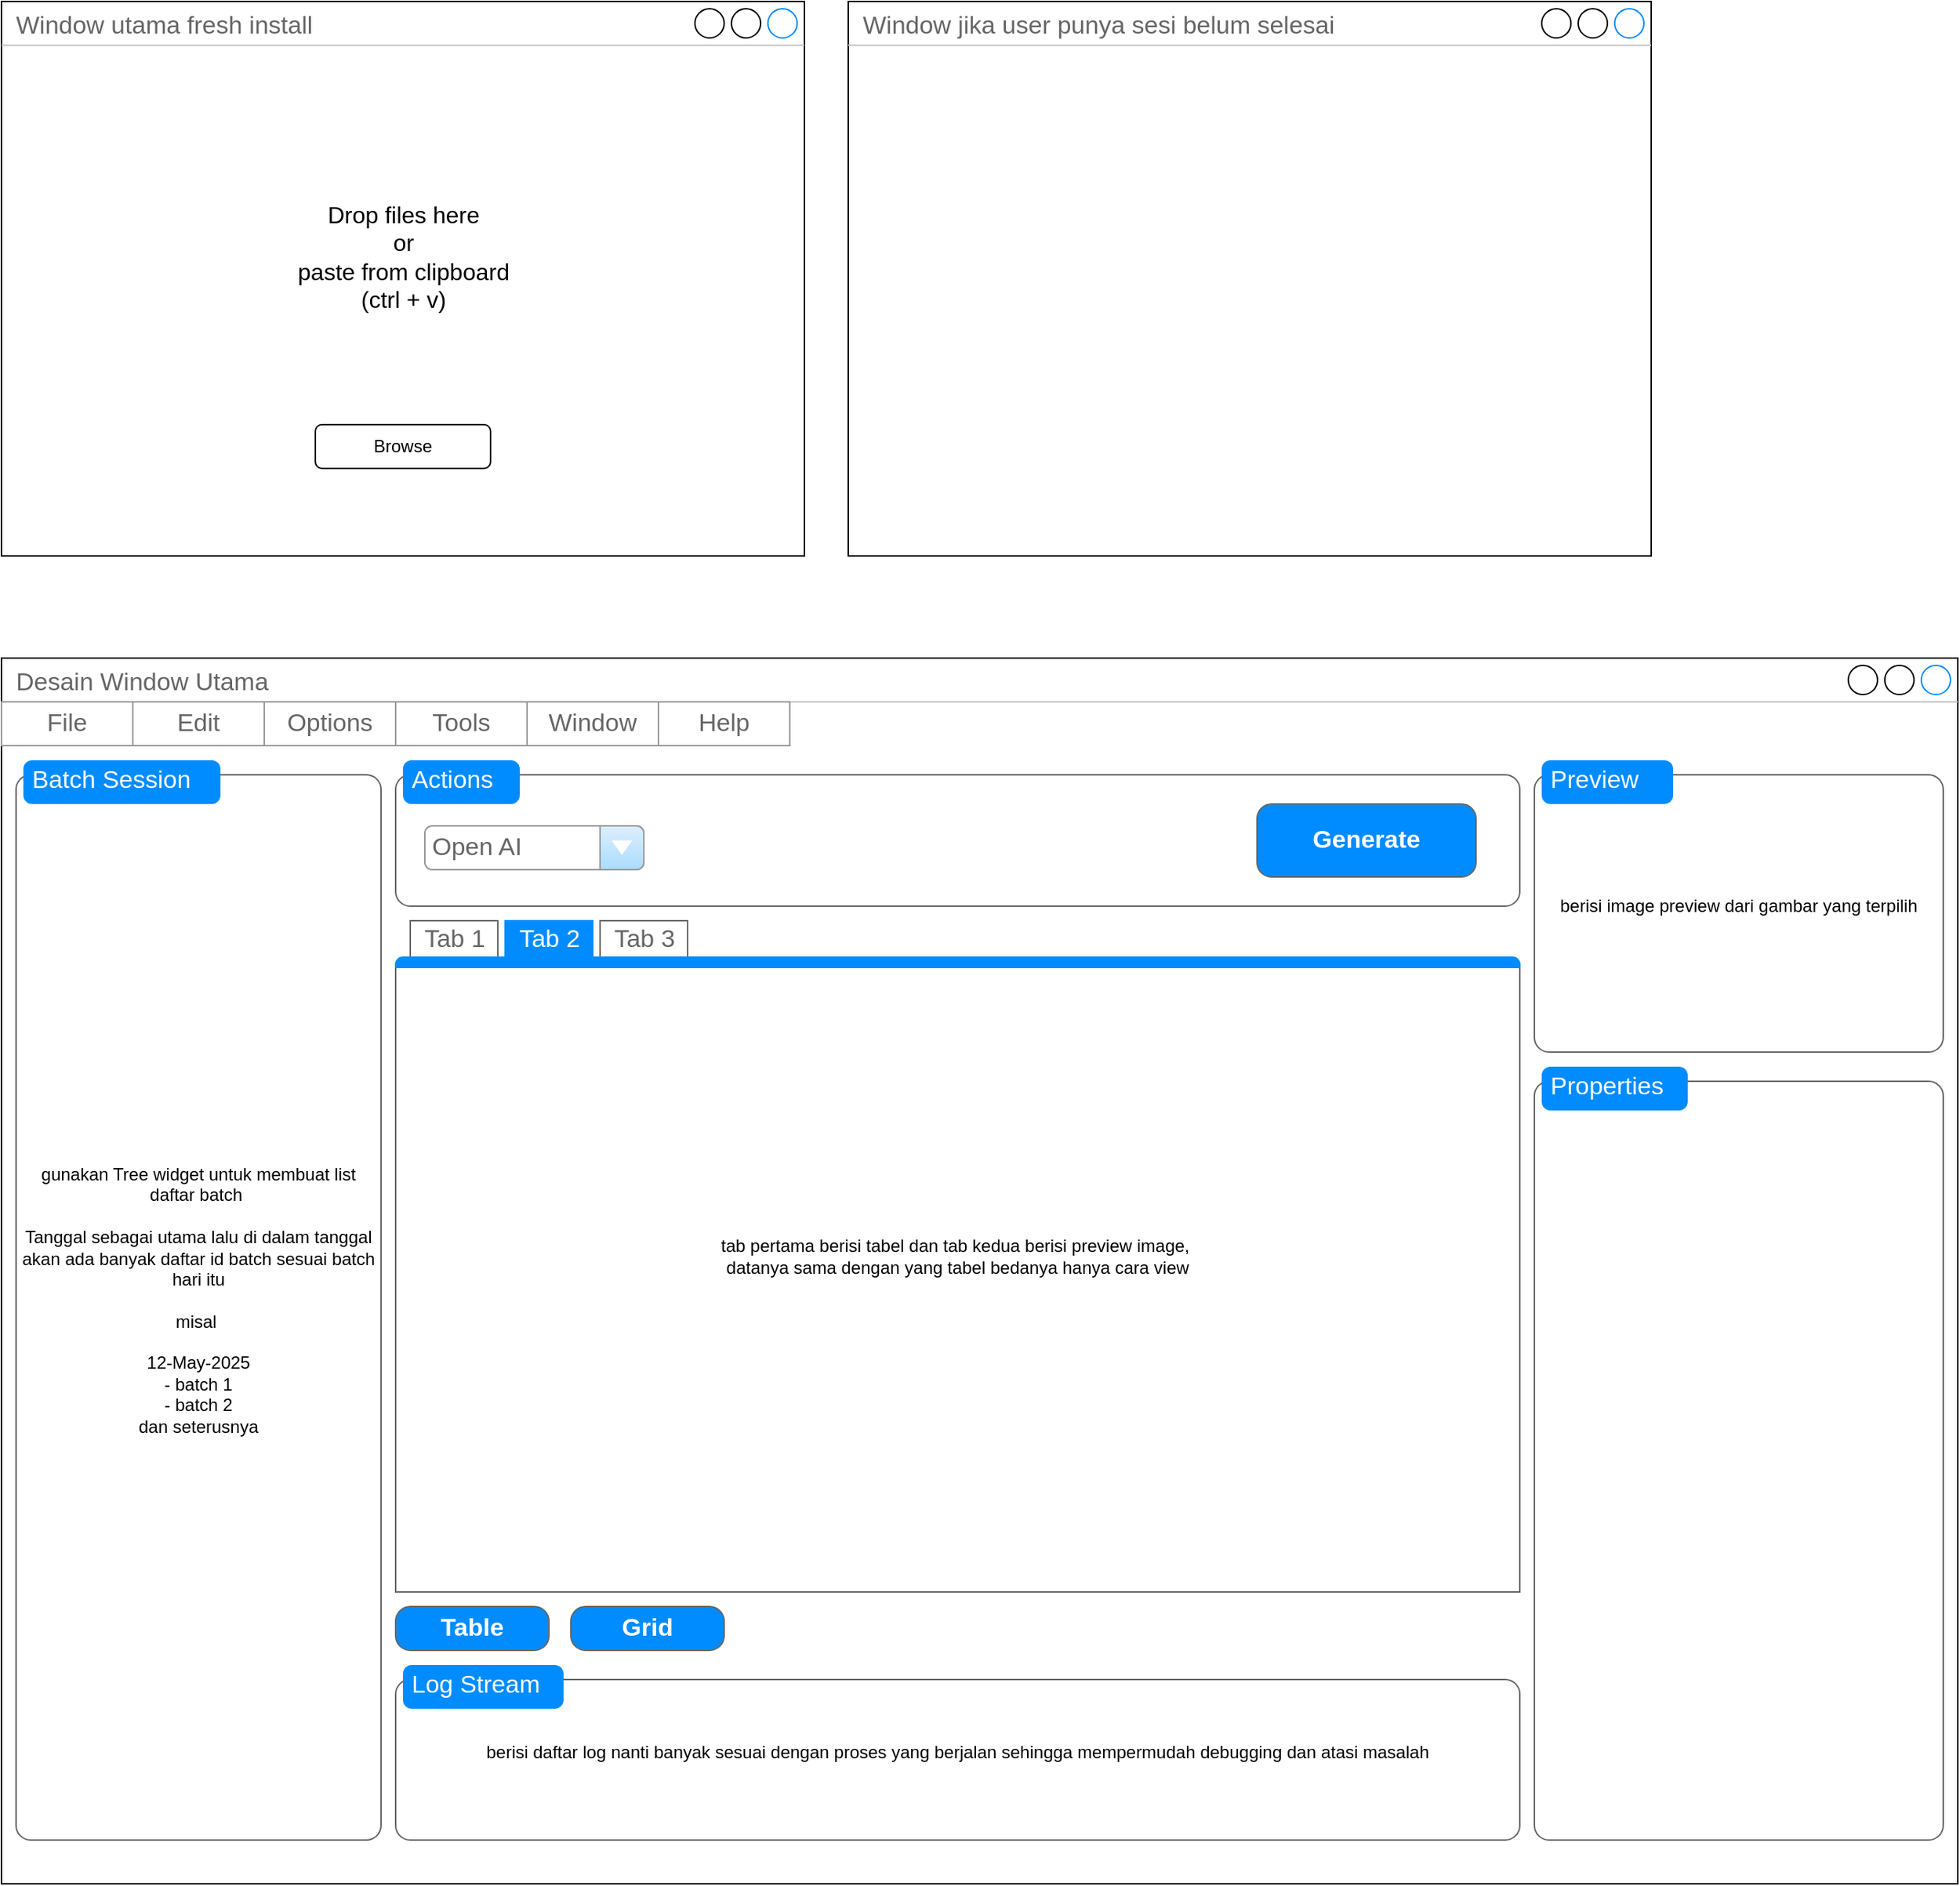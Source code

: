 <mxfile>
    <diagram id="vfFDQBbXONL042J2SR9M" name="Page-1">
        <mxGraphModel dx="1980" dy="1113" grid="1" gridSize="10" guides="1" tooltips="1" connect="1" arrows="1" fold="1" page="0" pageScale="1" pageWidth="850" pageHeight="1100" math="0" shadow="0">
            <root>
                <mxCell id="0"/>
                <mxCell id="1" parent="0"/>
                <mxCell id="22" value="" style="group" vertex="1" connectable="0" parent="1">
                    <mxGeometry x="180" y="180" width="550" height="380" as="geometry"/>
                </mxCell>
                <mxCell id="3" value="Window utama fresh install" style="strokeWidth=1;shadow=0;dashed=0;align=center;html=1;shape=mxgraph.mockup.containers.window;align=left;verticalAlign=top;spacingLeft=8;strokeColor2=#008cff;strokeColor3=#c4c4c4;fontColor=#666666;mainText=;fontSize=17;labelBackgroundColor=none;whiteSpace=wrap;" vertex="1" parent="22">
                    <mxGeometry width="550" height="380" as="geometry"/>
                </mxCell>
                <mxCell id="20" value="Drop files here&lt;div&gt;or&lt;/div&gt;&lt;div&gt;paste from clipboard (ctrl + v)&lt;/div&gt;" style="text;html=1;align=center;verticalAlign=middle;whiteSpace=wrap;rounded=0;fontSize=16;" vertex="1" parent="22">
                    <mxGeometry x="187.5" y="160" width="175" height="30" as="geometry"/>
                </mxCell>
                <mxCell id="21" value="Browse" style="rounded=1;whiteSpace=wrap;html=1;" vertex="1" parent="22">
                    <mxGeometry x="215" y="290" width="120" height="30" as="geometry"/>
                </mxCell>
                <mxCell id="23" value="Window jika user punya sesi belum selesai" style="strokeWidth=1;shadow=0;dashed=0;align=center;html=1;shape=mxgraph.mockup.containers.window;align=left;verticalAlign=top;spacingLeft=8;strokeColor2=#008cff;strokeColor3=#c4c4c4;fontColor=#666666;mainText=;fontSize=17;labelBackgroundColor=none;whiteSpace=wrap;" vertex="1" parent="1">
                    <mxGeometry x="760" y="180" width="550" height="380" as="geometry"/>
                </mxCell>
                <mxCell id="29" value="Desain Window Utama" style="strokeWidth=1;shadow=0;dashed=0;align=center;html=1;shape=mxgraph.mockup.containers.window;align=left;verticalAlign=top;spacingLeft=8;strokeColor2=#008cff;strokeColor3=#c4c4c4;fontColor=#666666;mainText=;fontSize=17;labelBackgroundColor=none;whiteSpace=wrap;" vertex="1" parent="1">
                    <mxGeometry x="180" y="630" width="1340" height="840" as="geometry"/>
                </mxCell>
                <mxCell id="30" value="tab pertama berisi tabel dan tab kedua berisi preview image,&amp;nbsp;&lt;div&gt;datanya sama dengan yang tabel bedanya hanya cara view&lt;/div&gt;" style="strokeWidth=1;shadow=0;dashed=0;align=center;html=1;shape=mxgraph.mockup.containers.marginRect2;rectMarginTop=32;strokeColor=#666666;gradientColor=none;whiteSpace=wrap;" vertex="1" parent="1">
                    <mxGeometry x="450" y="810" width="770" height="460" as="geometry"/>
                </mxCell>
                <mxCell id="31" value="Tab 1" style="strokeColor=inherit;fillColor=inherit;gradientColor=inherit;strokeWidth=1;shadow=0;dashed=0;align=center;html=1;shape=mxgraph.mockup.containers.rrect;rSize=0;fontSize=17;fontColor=#666666;gradientColor=none;" vertex="1" parent="30">
                    <mxGeometry width="60" height="25" relative="1" as="geometry">
                        <mxPoint x="10" as="offset"/>
                    </mxGeometry>
                </mxCell>
                <mxCell id="32" value="Tab 2" style="strokeWidth=1;shadow=0;dashed=0;align=center;html=1;shape=mxgraph.mockup.containers.rrect;rSize=0;fontSize=17;fontColor=#ffffff;strokeColor=#008cff;fillColor=#008cff;" vertex="1" parent="30">
                    <mxGeometry width="60" height="25" relative="1" as="geometry">
                        <mxPoint x="75" as="offset"/>
                    </mxGeometry>
                </mxCell>
                <mxCell id="33" value="Tab 3" style="strokeColor=inherit;fillColor=inherit;gradientColor=inherit;strokeWidth=1;shadow=0;dashed=0;align=center;html=1;shape=mxgraph.mockup.containers.rrect;rSize=0;fontSize=17;fontColor=#666666;gradientColor=none;" vertex="1" parent="30">
                    <mxGeometry width="60" height="25" relative="1" as="geometry">
                        <mxPoint x="140" as="offset"/>
                    </mxGeometry>
                </mxCell>
                <mxCell id="34" value="" style="strokeWidth=1;shadow=0;dashed=0;align=center;html=1;shape=mxgraph.mockup.containers.topButton;rSize=5;strokeColor=#008cff;fillColor=#008cff;gradientColor=none;resizeWidth=1;movable=0;deletable=1;" vertex="1" parent="30">
                    <mxGeometry width="770" height="7" relative="1" as="geometry">
                        <mxPoint y="25" as="offset"/>
                    </mxGeometry>
                </mxCell>
                <mxCell id="35" value="gunakan Tree widget untuk membuat list daftar batch&amp;nbsp;&lt;div&gt;&lt;br&gt;&lt;/div&gt;&lt;div&gt;Tanggal sebagai utama lalu di dalam tanggal akan ada banyak daftar id batch sesuai batch hari itu&lt;/div&gt;&lt;div&gt;&lt;br&gt;&lt;/div&gt;&lt;div&gt;misal&amp;nbsp;&lt;/div&gt;&lt;div&gt;&lt;br&gt;&lt;/div&gt;&lt;div&gt;12-May-2025&lt;/div&gt;&lt;div&gt;- batch 1&lt;/div&gt;&lt;div&gt;- batch 2&lt;/div&gt;&lt;div&gt;dan seterusnya&lt;/div&gt;" style="shape=mxgraph.mockup.containers.marginRect;rectMarginTop=10;strokeColor=#666666;strokeWidth=1;dashed=0;rounded=1;arcSize=5;recursiveResize=0;html=1;whiteSpace=wrap;verticalAlign=middle;" vertex="1" parent="1">
                    <mxGeometry x="190" y="700" width="250" height="740" as="geometry"/>
                </mxCell>
                <mxCell id="36" value="Batch Session" style="shape=rect;strokeColor=none;fillColor=#008cff;strokeWidth=1;dashed=0;rounded=1;arcSize=20;fontColor=#ffffff;fontSize=17;spacing=2;spacingTop=-2;align=left;autosize=1;spacingLeft=4;resizeWidth=0;resizeHeight=0;perimeter=none;html=1;whiteSpace=wrap;verticalAlign=middle;" vertex="1" parent="35">
                    <mxGeometry x="5" width="135" height="30" as="geometry"/>
                </mxCell>
                <mxCell id="38" value="berisi image preview dari gambar yang terpilih" style="shape=mxgraph.mockup.containers.marginRect;rectMarginTop=10;strokeColor=#666666;strokeWidth=1;dashed=0;rounded=1;arcSize=5;recursiveResize=0;html=1;whiteSpace=wrap;" vertex="1" parent="1">
                    <mxGeometry x="1230" y="700" width="280" height="200" as="geometry"/>
                </mxCell>
                <mxCell id="39" value="Preview" style="shape=rect;strokeColor=none;fillColor=#008cff;strokeWidth=1;dashed=0;rounded=1;arcSize=20;fontColor=#ffffff;fontSize=17;spacing=2;spacingTop=-2;align=left;autosize=1;spacingLeft=4;resizeWidth=0;resizeHeight=0;perimeter=none;html=1;whiteSpace=wrap;" vertex="1" parent="38">
                    <mxGeometry x="5" width="90" height="30" as="geometry"/>
                </mxCell>
                <mxCell id="42" value="" style="shape=mxgraph.mockup.containers.marginRect;rectMarginTop=10;strokeColor=#666666;strokeWidth=1;dashed=0;rounded=1;arcSize=5;recursiveResize=0;html=1;whiteSpace=wrap;" vertex="1" parent="1">
                    <mxGeometry x="1230" y="910" width="280" height="530" as="geometry"/>
                </mxCell>
                <mxCell id="43" value="Properties" style="shape=rect;strokeColor=none;fillColor=#008cff;strokeWidth=1;dashed=0;rounded=1;arcSize=20;fontColor=#ffffff;fontSize=17;spacing=2;spacingTop=-2;align=left;autosize=1;spacingLeft=4;resizeWidth=0;resizeHeight=0;perimeter=none;html=1;whiteSpace=wrap;" vertex="1" parent="42">
                    <mxGeometry x="5" width="100" height="30" as="geometry"/>
                </mxCell>
                <mxCell id="44" value="berisi daftar log nanti banyak sesuai dengan proses yang berjalan sehingga mempermudah debugging dan atasi masalah" style="shape=mxgraph.mockup.containers.marginRect;rectMarginTop=10;strokeColor=#666666;strokeWidth=1;dashed=0;rounded=1;arcSize=5;recursiveResize=0;html=1;whiteSpace=wrap;" vertex="1" parent="1">
                    <mxGeometry x="450" y="1320" width="770" height="120" as="geometry"/>
                </mxCell>
                <mxCell id="45" value="Log Stream" style="shape=rect;strokeColor=none;fillColor=#008cff;strokeWidth=1;dashed=0;rounded=1;arcSize=20;fontColor=#ffffff;fontSize=17;spacing=2;spacingTop=-2;align=left;autosize=1;spacingLeft=4;resizeWidth=0;resizeHeight=0;perimeter=none;html=1;whiteSpace=wrap;" vertex="1" parent="44">
                    <mxGeometry x="5" width="110" height="30" as="geometry"/>
                </mxCell>
                <mxCell id="46" value="" style="shape=mxgraph.mockup.containers.marginRect;rectMarginTop=10;strokeColor=#666666;strokeWidth=1;dashed=0;rounded=1;arcSize=5;recursiveResize=0;html=1;whiteSpace=wrap;" vertex="1" parent="1">
                    <mxGeometry x="450" y="700" width="770" height="100" as="geometry"/>
                </mxCell>
                <mxCell id="47" value="Actions" style="shape=rect;strokeColor=none;fillColor=#008cff;strokeWidth=1;dashed=0;rounded=1;arcSize=20;fontColor=#ffffff;fontSize=17;spacing=2;spacingTop=-2;align=left;autosize=1;spacingLeft=4;resizeWidth=0;resizeHeight=0;perimeter=none;html=1;whiteSpace=wrap;" vertex="1" parent="46">
                    <mxGeometry x="5" width="80" height="30" as="geometry"/>
                </mxCell>
                <mxCell id="48" value="Generate" style="strokeWidth=1;shadow=0;dashed=0;align=center;html=1;shape=mxgraph.mockup.buttons.button;strokeColor=#666666;fontColor=#ffffff;mainText=;buttonStyle=round;fontSize=17;fontStyle=1;fillColor=#008cff;whiteSpace=wrap;" vertex="1" parent="46">
                    <mxGeometry x="590" y="30" width="150" height="50" as="geometry"/>
                </mxCell>
                <mxCell id="56" value="Open AI" style="strokeWidth=1;shadow=0;dashed=0;align=center;html=1;shape=mxgraph.mockup.forms.comboBox;strokeColor=#999999;fillColor=#ddeeff;align=left;fillColor2=#aaddff;mainText=;fontColor=#666666;fontSize=17;spacingLeft=3;" vertex="1" parent="46">
                    <mxGeometry x="20" y="45" width="150" height="30" as="geometry"/>
                </mxCell>
                <mxCell id="49" value="" style="swimlane;shape=mxgraph.bootstrap.anchor;strokeColor=#999999;fillColor=#ffffff;fontColor=#666666;childLayout=stackLayout;horizontal=0;startSize=0;horizontalStack=1;resizeParent=1;resizeParentMax=0;resizeLast=0;collapsible=0;marginBottom=0;whiteSpace=wrap;html=1;" vertex="1" parent="1">
                    <mxGeometry x="180" y="660" width="540" height="30" as="geometry"/>
                </mxCell>
                <mxCell id="50" value="File" style="text;strokeColor=inherit;align=center;verticalAlign=middle;spacingLeft=10;spacingRight=10;overflow=hidden;points=[[0,0.5],[1,0.5]];portConstraint=eastwest;rotatable=0;whiteSpace=wrap;html=1;fillColor=inherit;fontColor=inherit;fontSize=17;" vertex="1" parent="49">
                    <mxGeometry width="90" height="30" as="geometry"/>
                </mxCell>
                <mxCell id="51" value="Edit" style="text;strokeColor=inherit;align=center;verticalAlign=middle;spacingLeft=10;spacingRight=10;overflow=hidden;points=[[0,0.5],[1,0.5]];portConstraint=eastwest;rotatable=0;whiteSpace=wrap;html=1;fillColor=inherit;fontColor=inherit;fontSize=17;" vertex="1" parent="49">
                    <mxGeometry x="90" width="90" height="30" as="geometry"/>
                </mxCell>
                <mxCell id="52" value="Options" style="text;strokeColor=inherit;align=center;verticalAlign=middle;spacingLeft=10;spacingRight=10;overflow=hidden;points=[[0,0.5],[1,0.5]];portConstraint=eastwest;rotatable=0;whiteSpace=wrap;html=1;fillColor=inherit;fontColor=inherit;fontSize=17;" vertex="1" parent="49">
                    <mxGeometry x="180" width="90" height="30" as="geometry"/>
                </mxCell>
                <mxCell id="53" value="Tools" style="text;strokeColor=inherit;align=center;verticalAlign=middle;spacingLeft=10;spacingRight=10;overflow=hidden;points=[[0,0.5],[1,0.5]];portConstraint=eastwest;rotatable=0;whiteSpace=wrap;html=1;fillColor=inherit;fontColor=inherit;fontSize=17;" vertex="1" parent="49">
                    <mxGeometry x="270" width="90" height="30" as="geometry"/>
                </mxCell>
                <mxCell id="54" value="Window" style="text;strokeColor=inherit;align=center;verticalAlign=middle;spacingLeft=10;spacingRight=10;overflow=hidden;points=[[0,0.5],[1,0.5]];portConstraint=eastwest;rotatable=0;whiteSpace=wrap;html=1;fillColor=inherit;fontColor=inherit;fontSize=17;" vertex="1" parent="49">
                    <mxGeometry x="360" width="90" height="30" as="geometry"/>
                </mxCell>
                <mxCell id="55" value="Help" style="text;strokeColor=inherit;align=center;verticalAlign=middle;spacingLeft=10;spacingRight=10;overflow=hidden;points=[[0,0.5],[1,0.5]];portConstraint=eastwest;rotatable=0;whiteSpace=wrap;html=1;fillColor=inherit;fontColor=inherit;fontSize=17;" vertex="1" parent="49">
                    <mxGeometry x="450" width="90" height="30" as="geometry"/>
                </mxCell>
                <mxCell id="63" value="Table" style="strokeWidth=1;shadow=0;dashed=0;align=center;html=1;shape=mxgraph.mockup.buttons.button;strokeColor=#666666;fontColor=#ffffff;mainText=;buttonStyle=round;fontSize=17;fontStyle=1;fillColor=#008cff;whiteSpace=wrap;" vertex="1" parent="1">
                    <mxGeometry x="450" y="1280" width="105" height="30" as="geometry"/>
                </mxCell>
                <mxCell id="64" value="Grid" style="strokeWidth=1;shadow=0;dashed=0;align=center;html=1;shape=mxgraph.mockup.buttons.button;strokeColor=#666666;fontColor=#ffffff;mainText=;buttonStyle=round;fontSize=17;fontStyle=1;fillColor=#008cff;whiteSpace=wrap;" vertex="1" parent="1">
                    <mxGeometry x="570" y="1280" width="105" height="30" as="geometry"/>
                </mxCell>
            </root>
        </mxGraphModel>
    </diagram>
</mxfile>